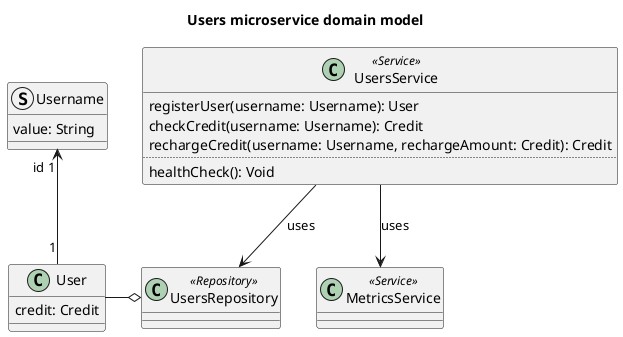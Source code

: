@startuml users-microservice-domain-model

title Users microservice domain model

class User {
    credit: Credit
}
struct Username {
    value: String
}
User "1" -u-> "id 1" Username

class UsersRepository <<Repository>>
UsersRepository o-l- User

class UsersService <<Service>> {
    registerUser(username: Username): User
    checkCredit(username: Username): Credit
    rechargeCredit(username: Username, rechargeAmount: Credit): Credit
    ..
    healthCheck(): Void
}

UsersService --> UsersRepository : "uses"

class MetricsService <<Service>>
UsersService --> MetricsService : "uses"

@enduml
